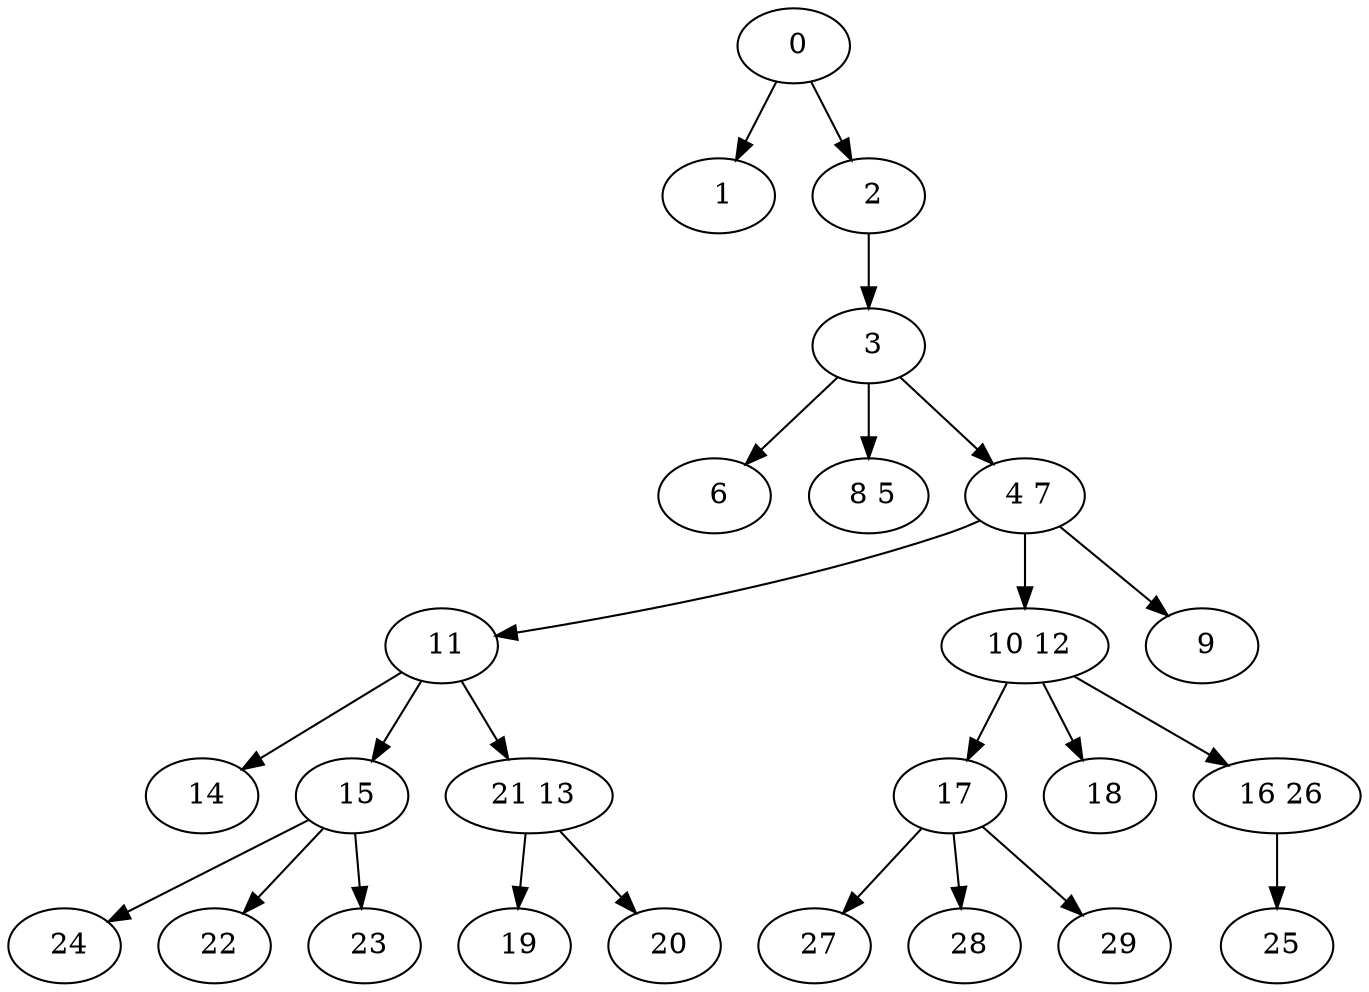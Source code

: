 digraph mytree {
" 0" -> " 1";
" 0" -> " 2";
" 1";
" 2" -> " 3";
" 3" -> " 6";
" 3" -> " 8 5";
" 3" -> " 4 7";
" 6";
" 8 5";
" 4 7" -> " 11";
" 4 7" -> " 10 12";
" 4 7" -> " 9";
" 11" -> " 14";
" 11" -> " 15";
" 11" -> " 21 13";
" 14";
" 15" -> " 24";
" 15" -> " 22";
" 15" -> " 23";
" 21 13" -> " 19";
" 21 13" -> " 20";
" 24";
" 17" -> " 27";
" 17" -> " 28";
" 17" -> " 29";
" 27";
" 28";
" 29";
" 19";
" 20";
" 22";
" 10 12" -> " 17";
" 10 12" -> " 18";
" 10 12" -> " 16 26";
" 18";
" 16 26" -> " 25";
" 25";
" 9";
" 23";
}
